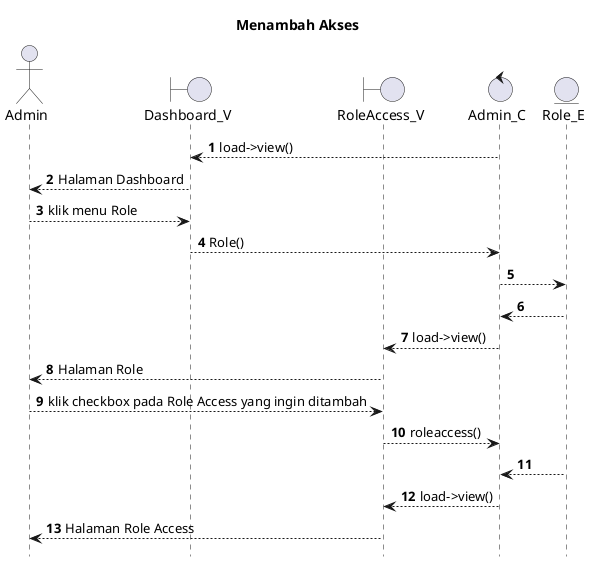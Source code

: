@startuml

autonumber
hide footbox
title Menambah Akses

Actor Admin
boundary Dashboard_V
boundary RoleAccess_V
control Admin_C
Entity Role_E

Admin_C --> Dashboard_V: load->view()
Dashboard_V --> Admin: Halaman Dashboard
Admin --> Dashboard_V: klik menu Role
Dashboard_V --> Admin_C: Role()
Admin_C --> Role_E:
    
    Role_E --> Admin_C:
    Admin_C --> RoleAccess_V: load->view()
    RoleAccess_V --> Admin: Halaman Role

Admin --> RoleAccess_V: klik checkbox pada Role Access yang ingin ditambah
RoleAccess_V --> Admin_C: roleaccess()

    Role_E --> Admin_C: 
    Admin_C --> RoleAccess_V: load->view()
    RoleAccess_V --> Admin: Halaman Role Access



@enduml